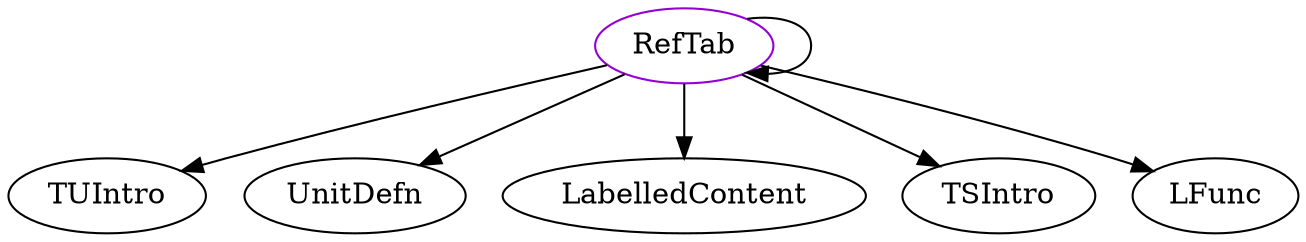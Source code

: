 digraph reftab{
RefTab -> RefTab;
RefTab -> TUIntro;
RefTab -> UnitDefn;
RefTab -> LabelledContent;
RefTab -> TSIntro;
RefTab -> LFunc;
RefTab	[shape=oval, color=darkviolet, label="RefTab"];
}

